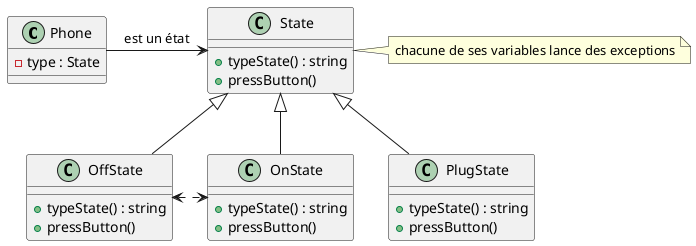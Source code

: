 @startuml
class Phone{
    -type : State
}

class State{
+typeState() : string
+pressButton()
}
note right of State: chacune de ses variables lance des exceptions
class OffState extends State{
+typeState() : string
+pressButton()
}
class OnState extends State{
+typeState() : string
+pressButton()
}
class PlugState extends State{
+typeState() : string
+pressButton()
}

Phone -> State : est un état
OnState<.left.>OffState

@enduml